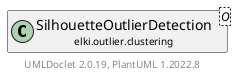 @startuml
    remove .*\.(Instance|Par|Parameterizer|Factory)$
    set namespaceSeparator none
    hide empty fields
    hide empty methods

    class "<size:14>SilhouetteOutlierDetection.Par\n<size:10>elki.outlier.clustering" as elki.outlier.clustering.SilhouetteOutlierDetection.Par<O> {
        {static} +CLUSTERING_ID: OptionID
        #distance: Distance<? super O>
        #clusterer: ClusteringAlgorithm<?>
        #noiseOption: NoiseHandling
        +configure(Parameterization): void
        +make(): SilhouetteOutlierDetection<O>
    }

    interface "<size:14>Parameterizer\n<size:10>elki.utilities.optionhandling" as elki.utilities.optionhandling.Parameterizer [[../../utilities/optionhandling/Parameterizer.html]] {
        {abstract} +make(): Object
    }
    class "<size:14>SilhouetteOutlierDetection\n<size:10>elki.outlier.clustering" as elki.outlier.clustering.SilhouetteOutlierDetection<O> [[SilhouetteOutlierDetection.html]]

    elki.utilities.optionhandling.Parameterizer <|.. elki.outlier.clustering.SilhouetteOutlierDetection.Par
    elki.outlier.clustering.SilhouetteOutlierDetection +-- elki.outlier.clustering.SilhouetteOutlierDetection.Par

    center footer UMLDoclet 2.0.19, PlantUML 1.2022.8
@enduml
